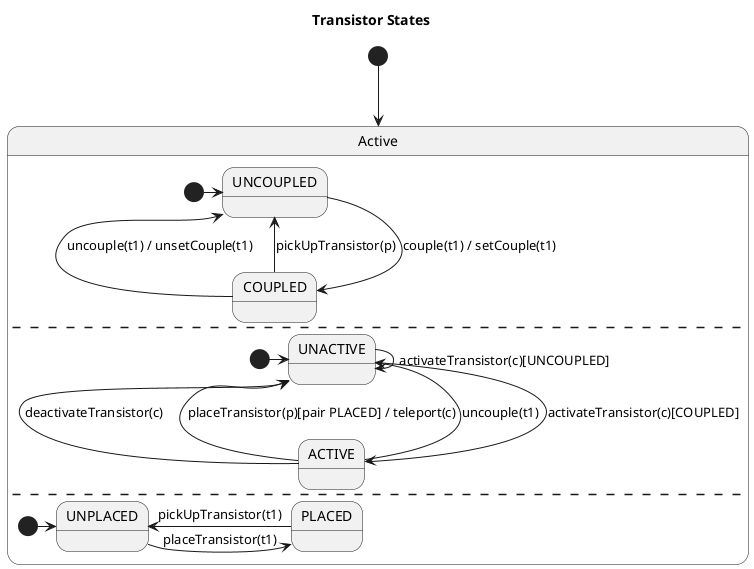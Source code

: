 @startuml
title Transistor States

    [*] --> Active

    state Active {
        [*] -> UNCOUPLED
        UNCOUPLED --> COUPLED : couple(t1) / setCouple(t1)
        UNCOUPLED <-- COUPLED : uncouple(t1) / unsetCouple(t1)
        UNCOUPLED <-- COUPLED : pickUpTransistor(p)
        --
        [*] -> UNACTIVE
        UNACTIVE --> ACTIVE : activateTransistor(c)[COUPLED]
        UNACTIVE --> UNACTIVE : activateTransistor(c)[UNCOUPLED]
        UNACTIVE <- ACTIVE : deactivateTransistor(c)
        UNACTIVE <- ACTIVE : placeTransistor(p)[pair PLACED] / teleport(c)
        UNACTIVE <- ACTIVE : uncouple(t1)
        --
        [*] -> UNPLACED
        UNPLACED -> PLACED : placeTransistor(t1)
        UNPLACED <-- PLACED : pickUpTransistor(t1)
    }


@enduml